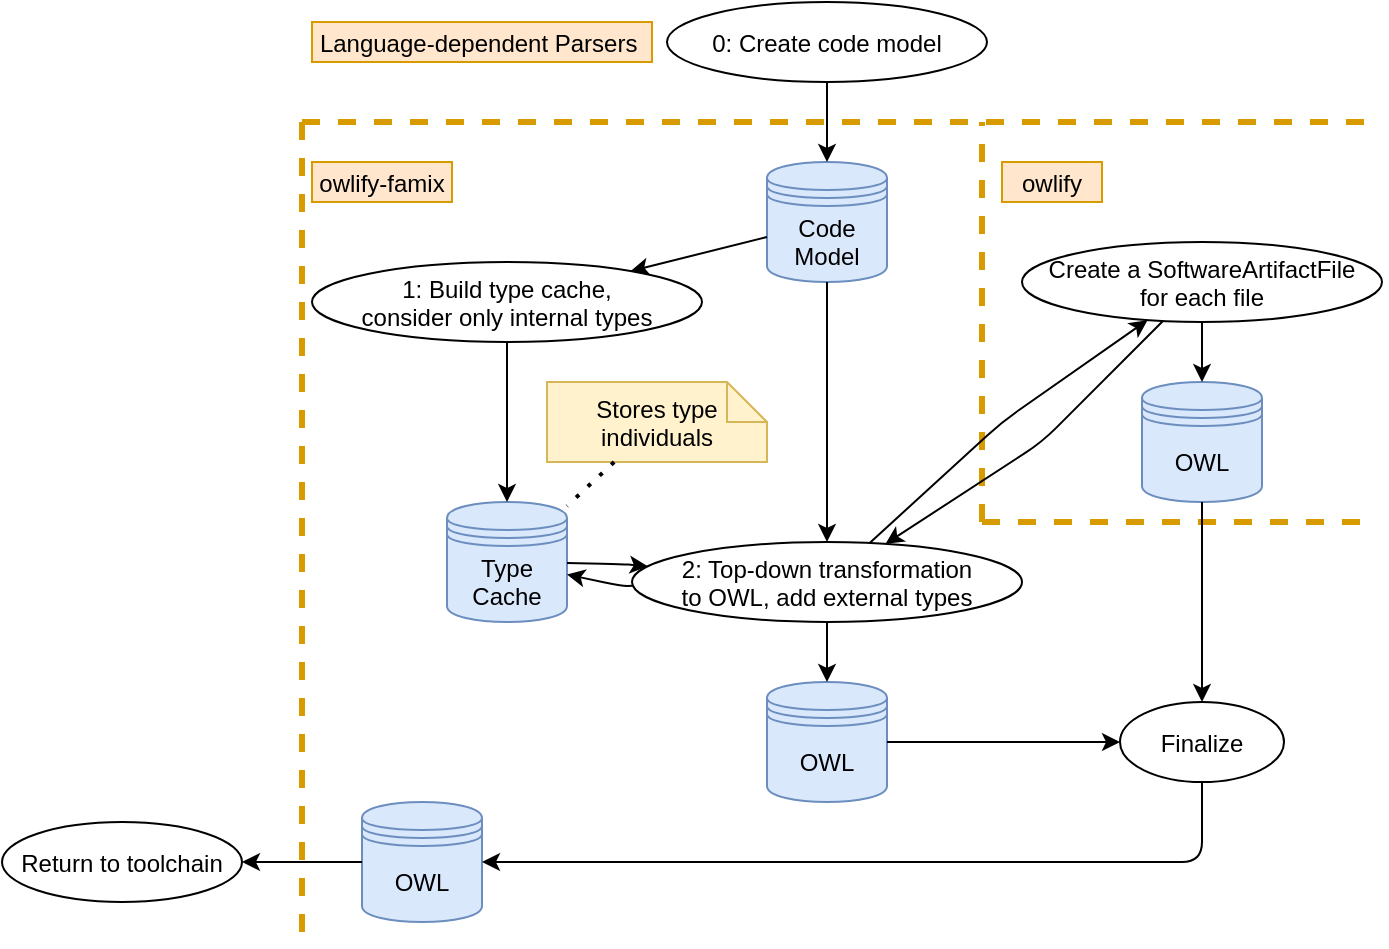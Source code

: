 <mxfile version="14.6.13" type="device"><diagram id="MlL0Ze4ul-NIU8ill5He" name="Page-1"><mxGraphModel dx="771" dy="466" grid="1" gridSize="10" guides="1" tooltips="1" connect="1" arrows="1" fold="1" page="1" pageScale="1" pageWidth="850" pageHeight="1100" math="0" shadow="0"><root><mxCell id="0"/><mxCell id="1" parent="0"/><mxCell id="ZZEGNwtG9XmWW0OKlYo8-9" value="0: Create code model" style="ellipse;" vertex="1" parent="1"><mxGeometry x="342.5" y="60" width="160" height="40" as="geometry"/></mxCell><mxCell id="ZZEGNwtG9XmWW0OKlYo8-10" value="Code&#10;Model" style="shape=datastore;fillColor=#dae8fc;strokeColor=#6c8ebf;" vertex="1" parent="1"><mxGeometry x="392.5" y="140" width="60" height="60" as="geometry"/></mxCell><mxCell id="ZZEGNwtG9XmWW0OKlYo8-11" value="" style="endArrow=classic;" edge="1" parent="1" source="ZZEGNwtG9XmWW0OKlYo8-9" target="ZZEGNwtG9XmWW0OKlYo8-10"><mxGeometry width="50" height="50" relative="1" as="geometry"><mxPoint x="320" y="110" as="sourcePoint"/><mxPoint x="370" y="60" as="targetPoint"/></mxGeometry></mxCell><mxCell id="ZZEGNwtG9XmWW0OKlYo8-12" value="1: Build type cache,&#10;consider only internal types" style="ellipse;" vertex="1" parent="1"><mxGeometry x="165" y="190" width="195" height="40" as="geometry"/></mxCell><mxCell id="ZZEGNwtG9XmWW0OKlYo8-13" value="" style="endArrow=classic;" edge="1" parent="1" source="ZZEGNwtG9XmWW0OKlYo8-10" target="ZZEGNwtG9XmWW0OKlYo8-12"><mxGeometry width="50" height="50" relative="1" as="geometry"><mxPoint x="320" y="150" as="sourcePoint"/><mxPoint x="370" y="100" as="targetPoint"/></mxGeometry></mxCell><mxCell id="ZZEGNwtG9XmWW0OKlYo8-14" value="Type&#10;Cache" style="shape=datastore;fillColor=#dae8fc;strokeColor=#6c8ebf;" vertex="1" parent="1"><mxGeometry x="232.5" y="310" width="60" height="60" as="geometry"/></mxCell><mxCell id="ZZEGNwtG9XmWW0OKlYo8-17" value="Stores type&#10;individuals" style="shape=note;size=20;fillColor=#fff2cc;strokeColor=#d6b656;" vertex="1" parent="1"><mxGeometry x="282.5" y="250" width="110" height="40" as="geometry"/></mxCell><mxCell id="ZZEGNwtG9XmWW0OKlYo8-20" value="" style="endArrow=none;dashed=1;dashPattern=1 3;strokeWidth=2;" edge="1" parent="1" source="ZZEGNwtG9XmWW0OKlYo8-17" target="ZZEGNwtG9XmWW0OKlYo8-14"><mxGeometry width="50" height="50" relative="1" as="geometry"><mxPoint x="320" y="310" as="sourcePoint"/><mxPoint x="370" y="260" as="targetPoint"/></mxGeometry></mxCell><mxCell id="ZZEGNwtG9XmWW0OKlYo8-21" value="" style="endArrow=classic;" edge="1" parent="1" source="ZZEGNwtG9XmWW0OKlYo8-12" target="ZZEGNwtG9XmWW0OKlYo8-14"><mxGeometry width="50" height="50" relative="1" as="geometry"><mxPoint x="405" y="335" as="sourcePoint"/><mxPoint x="455" y="285" as="targetPoint"/></mxGeometry></mxCell><mxCell id="ZZEGNwtG9XmWW0OKlYo8-22" value="2: Top-down transformation &#10;to OWL, add external types" style="ellipse;" vertex="1" parent="1"><mxGeometry x="325" y="330" width="195" height="40" as="geometry"/></mxCell><mxCell id="ZZEGNwtG9XmWW0OKlYo8-23" value="" style="endArrow=classic;" edge="1" parent="1" source="ZZEGNwtG9XmWW0OKlYo8-10" target="ZZEGNwtG9XmWW0OKlYo8-22"><mxGeometry width="50" height="50" relative="1" as="geometry"><mxPoint x="440" y="270" as="sourcePoint"/><mxPoint x="490" y="220" as="targetPoint"/></mxGeometry></mxCell><mxCell id="ZZEGNwtG9XmWW0OKlYo8-24" value="" style="endArrow=none;strokeWidth=3;dashed=1;fillColor=#ffe6cc;strokeColor=#d79b00;" edge="1" parent="1"><mxGeometry width="50" height="50" relative="1" as="geometry"><mxPoint x="160" y="120" as="sourcePoint"/><mxPoint x="700" y="120" as="targetPoint"/></mxGeometry></mxCell><mxCell id="ZZEGNwtG9XmWW0OKlYo8-25" value="Language-dependent Parsers " style="text;strokeColor=#d79b00;fillColor=#ffe6cc;align=center;verticalAlign=middle;rounded=0;" vertex="1" parent="1"><mxGeometry x="165" y="70" width="170" height="20" as="geometry"/></mxCell><mxCell id="ZZEGNwtG9XmWW0OKlYo8-26" value="owlify-famix" style="text;strokeColor=#d79b00;fillColor=#ffe6cc;align=center;verticalAlign=middle;rounded=0;" vertex="1" parent="1"><mxGeometry x="165" y="140" width="70" height="20" as="geometry"/></mxCell><mxCell id="ZZEGNwtG9XmWW0OKlYo8-27" value="" style="endArrow=classic;strokeWidth=1;" edge="1" parent="1" source="ZZEGNwtG9XmWW0OKlYo8-14" target="ZZEGNwtG9XmWW0OKlYo8-22"><mxGeometry width="50" height="50" relative="1" as="geometry"><mxPoint x="400" y="260" as="sourcePoint"/><mxPoint x="450" y="210" as="targetPoint"/><Array as="points"><mxPoint x="320" y="341"/></Array></mxGeometry></mxCell><mxCell id="ZZEGNwtG9XmWW0OKlYo8-28" value="" style="endArrow=classic;strokeWidth=1;" edge="1" parent="1" source="ZZEGNwtG9XmWW0OKlYo8-22" target="ZZEGNwtG9XmWW0OKlYo8-14"><mxGeometry width="50" height="50" relative="1" as="geometry"><mxPoint x="380" y="340" as="sourcePoint"/><mxPoint x="469.924" y="344.663" as="targetPoint"/><Array as="points"><mxPoint x="320" y="352"/></Array></mxGeometry></mxCell><mxCell id="ZZEGNwtG9XmWW0OKlYo8-29" value="Create a SoftwareArtifactFile&#10;for each file" style="ellipse;" vertex="1" parent="1"><mxGeometry x="520" y="180" width="180" height="40" as="geometry"/></mxCell><mxCell id="ZZEGNwtG9XmWW0OKlYo8-30" value="" style="endArrow=none;strokeWidth=3;dashed=1;fillColor=#ffe6cc;strokeColor=#d79b00;" edge="1" parent="1"><mxGeometry width="50" height="50" relative="1" as="geometry"><mxPoint x="500" y="320" as="sourcePoint"/><mxPoint x="500" y="120" as="targetPoint"/></mxGeometry></mxCell><mxCell id="ZZEGNwtG9XmWW0OKlYo8-31" value="" style="endArrow=none;strokeWidth=3;dashed=1;fillColor=#ffe6cc;strokeColor=#d79b00;" edge="1" parent="1"><mxGeometry width="50" height="50" relative="1" as="geometry"><mxPoint x="500" y="320" as="sourcePoint"/><mxPoint x="690" y="320" as="targetPoint"/></mxGeometry></mxCell><mxCell id="ZZEGNwtG9XmWW0OKlYo8-32" value="" style="endArrow=classic;" edge="1" parent="1" source="ZZEGNwtG9XmWW0OKlYo8-29" target="ZZEGNwtG9XmWW0OKlYo8-22"><mxGeometry width="50" height="50" relative="1" as="geometry"><mxPoint x="402.5" y="187.5" as="sourcePoint"/><mxPoint x="334.346" y="204.539" as="targetPoint"/><Array as="points"><mxPoint x="530" y="280"/></Array></mxGeometry></mxCell><mxCell id="ZZEGNwtG9XmWW0OKlYo8-33" value="" style="endArrow=classic;" edge="1" parent="1" source="ZZEGNwtG9XmWW0OKlYo8-22" target="ZZEGNwtG9XmWW0OKlYo8-29"><mxGeometry width="50" height="50" relative="1" as="geometry"><mxPoint x="600.476" y="229.524" as="sourcePoint"/><mxPoint x="530" y="240" as="targetPoint"/><Array as="points"><mxPoint x="510" y="270"/></Array></mxGeometry></mxCell><mxCell id="ZZEGNwtG9XmWW0OKlYo8-34" value="owlify" style="text;strokeColor=#d79b00;fillColor=#ffe6cc;align=center;verticalAlign=middle;rounded=0;" vertex="1" parent="1"><mxGeometry x="510" y="140" width="50" height="20" as="geometry"/></mxCell><mxCell id="ZZEGNwtG9XmWW0OKlYo8-35" value="OWL" style="shape=datastore;fillColor=#dae8fc;strokeColor=#6c8ebf;" vertex="1" parent="1"><mxGeometry x="392.5" y="400" width="60" height="60" as="geometry"/></mxCell><mxCell id="ZZEGNwtG9XmWW0OKlYo8-36" value="" style="endArrow=classic;" edge="1" parent="1" source="ZZEGNwtG9XmWW0OKlYo8-22" target="ZZEGNwtG9XmWW0OKlYo8-35"><mxGeometry width="50" height="50" relative="1" as="geometry"><mxPoint x="432.5" y="210" as="sourcePoint"/><mxPoint x="432.5" y="340" as="targetPoint"/></mxGeometry></mxCell><mxCell id="ZZEGNwtG9XmWW0OKlYo8-37" value="Finalize" style="ellipse;" vertex="1" parent="1"><mxGeometry x="569" y="410" width="82" height="40" as="geometry"/></mxCell><mxCell id="ZZEGNwtG9XmWW0OKlYo8-38" value="OWL" style="shape=datastore;fillColor=#dae8fc;strokeColor=#6c8ebf;" vertex="1" parent="1"><mxGeometry x="580" y="250" width="60" height="60" as="geometry"/></mxCell><mxCell id="ZZEGNwtG9XmWW0OKlYo8-39" value="" style="endArrow=classic;strokeWidth=1;" edge="1" parent="1" source="ZZEGNwtG9XmWW0OKlYo8-29" target="ZZEGNwtG9XmWW0OKlYo8-38"><mxGeometry width="50" height="50" relative="1" as="geometry"><mxPoint x="350" y="390" as="sourcePoint"/><mxPoint x="400" y="340" as="targetPoint"/></mxGeometry></mxCell><mxCell id="ZZEGNwtG9XmWW0OKlYo8-40" value="" style="endArrow=classic;strokeWidth=1;" edge="1" parent="1" source="ZZEGNwtG9XmWW0OKlYo8-35" target="ZZEGNwtG9XmWW0OKlYo8-37"><mxGeometry width="50" height="50" relative="1" as="geometry"><mxPoint x="350" y="390" as="sourcePoint"/><mxPoint x="400" y="340" as="targetPoint"/></mxGeometry></mxCell><mxCell id="ZZEGNwtG9XmWW0OKlYo8-41" value="" style="endArrow=classic;strokeWidth=1;" edge="1" parent="1" source="ZZEGNwtG9XmWW0OKlYo8-38" target="ZZEGNwtG9XmWW0OKlYo8-37"><mxGeometry width="50" height="50" relative="1" as="geometry"><mxPoint x="350" y="390" as="sourcePoint"/><mxPoint x="400" y="340" as="targetPoint"/></mxGeometry></mxCell><mxCell id="ZZEGNwtG9XmWW0OKlYo8-42" value="OWL" style="shape=datastore;fillColor=#dae8fc;strokeColor=#6c8ebf;" vertex="1" parent="1"><mxGeometry x="190" y="460" width="60" height="60" as="geometry"/></mxCell><mxCell id="ZZEGNwtG9XmWW0OKlYo8-43" value="" style="endArrow=classic;strokeWidth=1;" edge="1" parent="1" source="ZZEGNwtG9XmWW0OKlYo8-37" target="ZZEGNwtG9XmWW0OKlYo8-42"><mxGeometry width="50" height="50" relative="1" as="geometry"><mxPoint x="462.5" y="440" as="sourcePoint"/><mxPoint x="579" y="440" as="targetPoint"/><Array as="points"><mxPoint x="610" y="490"/></Array></mxGeometry></mxCell><mxCell id="ZZEGNwtG9XmWW0OKlYo8-44" value="" style="endArrow=none;strokeWidth=3;dashed=1;fillColor=#ffe6cc;strokeColor=#d79b00;" edge="1" parent="1"><mxGeometry width="50" height="50" relative="1" as="geometry"><mxPoint x="160" y="120" as="sourcePoint"/><mxPoint x="160" y="530" as="targetPoint"/></mxGeometry></mxCell><mxCell id="ZZEGNwtG9XmWW0OKlYo8-45" value="Return to toolchain" style="ellipse;" vertex="1" parent="1"><mxGeometry x="10" y="470" width="120" height="40" as="geometry"/></mxCell><mxCell id="ZZEGNwtG9XmWW0OKlYo8-46" value="" style="endArrow=classic;strokeWidth=1;" edge="1" parent="1" source="ZZEGNwtG9XmWW0OKlYo8-42" target="ZZEGNwtG9XmWW0OKlYo8-45"><mxGeometry width="50" height="50" relative="1" as="geometry"><mxPoint x="350" y="480" as="sourcePoint"/><mxPoint x="400" y="430" as="targetPoint"/></mxGeometry></mxCell></root></mxGraphModel></diagram></mxfile>